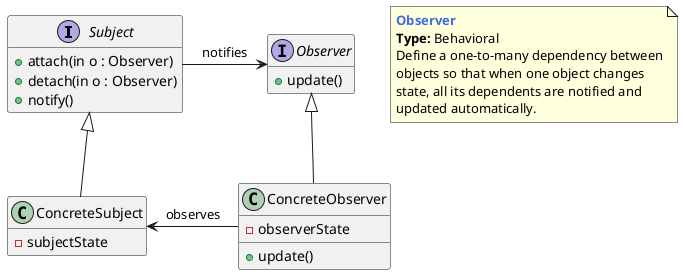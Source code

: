 @startuml OBSERVER

interface Subject {
    + attach(in o : Observer)
    + detach(in o : Observer)
    + notify()
}

class ConcreteSubject {
    - subjectState
}

interface Observer {
    + update()
}

class ConcreteObserver {
    - observerState
    + update()
}

hide empty members

Subject -> Observer : notifies
Subject <|-- ConcreteSubject
Observer <|-- ConcreteObserver
ConcreteSubject <- ConcreteObserver : observes

note as N1
    <b><color:royalBlue>Observer</color></b>
    <b>Type:</b> Behavioral
    Define a one-to-many dependency between
    objects so that when one object changes
    state, all its dependents are notified and
    updated automatically.
end note

@enduml
